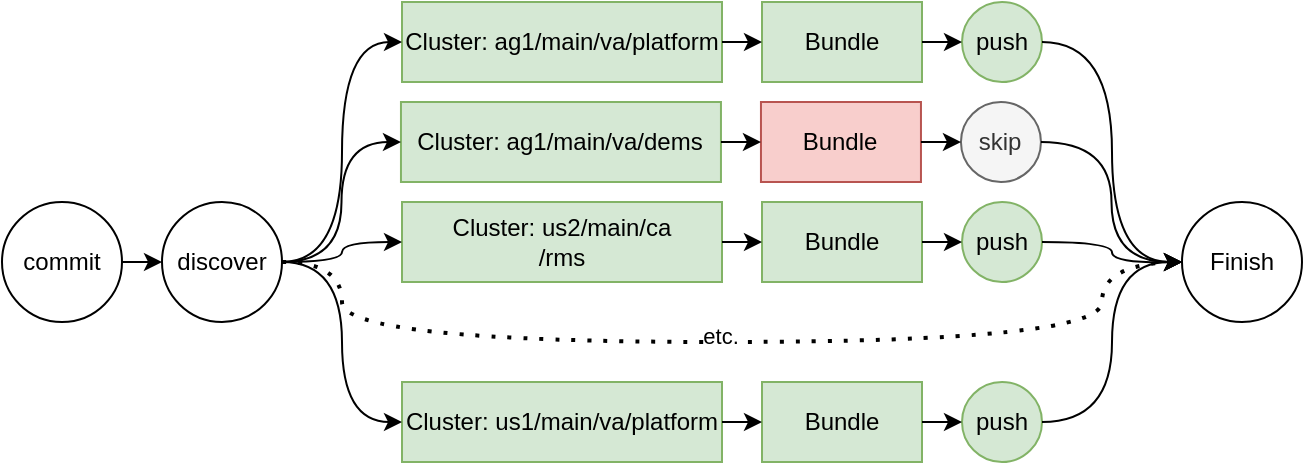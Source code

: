 <mxfile version="24.7.17">
  <diagram name="Page-1" id="ICtv4b7Ie-dXF2YXfRu3">
    <mxGraphModel dx="1257" dy="709" grid="1" gridSize="10" guides="1" tooltips="1" connect="1" arrows="1" fold="1" page="1" pageScale="1" pageWidth="850" pageHeight="1100" math="0" shadow="0">
      <root>
        <mxCell id="0" />
        <mxCell id="1" parent="0" />
        <mxCell id="GD8JbYU16s2vGa1B2hzp-1" value="commit" style="ellipse;whiteSpace=wrap;html=1;" vertex="1" parent="1">
          <mxGeometry x="80" y="510" width="60" height="60" as="geometry" />
        </mxCell>
        <mxCell id="GD8JbYU16s2vGa1B2hzp-2" value="discover" style="ellipse;whiteSpace=wrap;html=1;" vertex="1" parent="1">
          <mxGeometry x="160" y="510" width="60" height="60" as="geometry" />
        </mxCell>
        <mxCell id="GD8JbYU16s2vGa1B2hzp-5" value="Cluster: ag1/main/va/platform" style="rounded=0;whiteSpace=wrap;html=1;fillColor=#d5e8d4;strokeColor=#82b366;" vertex="1" parent="1">
          <mxGeometry x="280" y="410" width="160" height="40" as="geometry" />
        </mxCell>
        <mxCell id="GD8JbYU16s2vGa1B2hzp-6" value="Bundle" style="rounded=0;whiteSpace=wrap;html=1;fillColor=#d5e8d4;strokeColor=#82b366;" vertex="1" parent="1">
          <mxGeometry x="460" y="410" width="80" height="40" as="geometry" />
        </mxCell>
        <mxCell id="GD8JbYU16s2vGa1B2hzp-7" value="push" style="ellipse;whiteSpace=wrap;html=1;fillColor=#d5e8d4;strokeColor=#82b366;" vertex="1" parent="1">
          <mxGeometry x="560" y="410" width="40" height="40" as="geometry" />
        </mxCell>
        <mxCell id="GD8JbYU16s2vGa1B2hzp-8" value="&lt;div&gt;Finish&lt;/div&gt;" style="ellipse;whiteSpace=wrap;html=1;" vertex="1" parent="1">
          <mxGeometry x="670" y="510" width="60" height="60" as="geometry" />
        </mxCell>
        <mxCell id="GD8JbYU16s2vGa1B2hzp-9" value="" style="endArrow=classic;html=1;rounded=0;exitX=1;exitY=0.5;exitDx=0;exitDy=0;entryX=0;entryY=0.5;entryDx=0;entryDy=0;" edge="1" parent="1" source="GD8JbYU16s2vGa1B2hzp-1" target="GD8JbYU16s2vGa1B2hzp-2">
          <mxGeometry width="50" height="50" relative="1" as="geometry">
            <mxPoint x="370" y="620" as="sourcePoint" />
            <mxPoint x="420" y="570" as="targetPoint" />
          </mxGeometry>
        </mxCell>
        <mxCell id="GD8JbYU16s2vGa1B2hzp-10" value="" style="endArrow=classic;html=1;rounded=0;exitX=1;exitY=0.5;exitDx=0;exitDy=0;entryX=0;entryY=0.5;entryDx=0;entryDy=0;edgeStyle=orthogonalEdgeStyle;curved=1;" edge="1" parent="1" source="GD8JbYU16s2vGa1B2hzp-2" target="GD8JbYU16s2vGa1B2hzp-5">
          <mxGeometry width="50" height="50" relative="1" as="geometry">
            <mxPoint x="180" y="550" as="sourcePoint" />
            <mxPoint x="200" y="550" as="targetPoint" />
          </mxGeometry>
        </mxCell>
        <mxCell id="GD8JbYU16s2vGa1B2hzp-12" value="" style="endArrow=classic;html=1;rounded=0;exitX=1;exitY=0.5;exitDx=0;exitDy=0;entryX=0;entryY=0.5;entryDx=0;entryDy=0;" edge="1" parent="1" source="GD8JbYU16s2vGa1B2hzp-5" target="GD8JbYU16s2vGa1B2hzp-6">
          <mxGeometry width="50" height="50" relative="1" as="geometry">
            <mxPoint x="470" y="430" as="sourcePoint" />
            <mxPoint x="520" y="380" as="targetPoint" />
          </mxGeometry>
        </mxCell>
        <mxCell id="GD8JbYU16s2vGa1B2hzp-14" value="" style="endArrow=classic;html=1;rounded=0;exitX=1;exitY=0.5;exitDx=0;exitDy=0;entryX=0;entryY=0.5;entryDx=0;entryDy=0;" edge="1" parent="1" source="GD8JbYU16s2vGa1B2hzp-6" target="GD8JbYU16s2vGa1B2hzp-7">
          <mxGeometry width="50" height="50" relative="1" as="geometry">
            <mxPoint x="470" y="430" as="sourcePoint" />
            <mxPoint x="520" y="380" as="targetPoint" />
          </mxGeometry>
        </mxCell>
        <mxCell id="GD8JbYU16s2vGa1B2hzp-15" value="" style="endArrow=classic;html=1;rounded=0;exitX=1;exitY=0.5;exitDx=0;exitDy=0;entryX=0;entryY=0.5;entryDx=0;entryDy=0;edgeStyle=orthogonalEdgeStyle;curved=1;" edge="1" parent="1" source="GD8JbYU16s2vGa1B2hzp-7" target="GD8JbYU16s2vGa1B2hzp-8">
          <mxGeometry width="50" height="50" relative="1" as="geometry">
            <mxPoint x="470" y="460" as="sourcePoint" />
            <mxPoint x="520" y="410" as="targetPoint" />
          </mxGeometry>
        </mxCell>
        <mxCell id="GD8JbYU16s2vGa1B2hzp-23" value="Cluster: ag1/main/va/dems" style="rounded=0;whiteSpace=wrap;html=1;fillColor=#d5e8d4;strokeColor=#82b366;" vertex="1" parent="1">
          <mxGeometry x="279.48" y="460" width="160" height="40" as="geometry" />
        </mxCell>
        <mxCell id="GD8JbYU16s2vGa1B2hzp-24" value="Bundle" style="rounded=0;whiteSpace=wrap;html=1;fillColor=#f8cecc;strokeColor=#b85450;" vertex="1" parent="1">
          <mxGeometry x="459.48" y="460" width="80" height="40" as="geometry" />
        </mxCell>
        <mxCell id="GD8JbYU16s2vGa1B2hzp-25" value="skip" style="ellipse;whiteSpace=wrap;html=1;strokeColor=#666666;fillColor=#f5f5f5;fontColor=#333333;" vertex="1" parent="1">
          <mxGeometry x="559.48" y="460" width="40" height="40" as="geometry" />
        </mxCell>
        <mxCell id="GD8JbYU16s2vGa1B2hzp-26" value="" style="endArrow=classic;html=1;rounded=0;exitX=1;exitY=0.5;exitDx=0;exitDy=0;entryX=0;entryY=0.5;entryDx=0;entryDy=0;edgeStyle=orthogonalEdgeStyle;curved=1;" edge="1" parent="1" target="GD8JbYU16s2vGa1B2hzp-23" source="GD8JbYU16s2vGa1B2hzp-2">
          <mxGeometry width="50" height="50" relative="1" as="geometry">
            <mxPoint x="219.48" y="590" as="sourcePoint" />
            <mxPoint x="199.48" y="600" as="targetPoint" />
          </mxGeometry>
        </mxCell>
        <mxCell id="GD8JbYU16s2vGa1B2hzp-27" value="" style="endArrow=classic;html=1;rounded=0;exitX=1;exitY=0.5;exitDx=0;exitDy=0;entryX=0;entryY=0.5;entryDx=0;entryDy=0;" edge="1" parent="1" source="GD8JbYU16s2vGa1B2hzp-23" target="GD8JbYU16s2vGa1B2hzp-24">
          <mxGeometry width="50" height="50" relative="1" as="geometry">
            <mxPoint x="469.48" y="480" as="sourcePoint" />
            <mxPoint x="519.48" y="430" as="targetPoint" />
          </mxGeometry>
        </mxCell>
        <mxCell id="GD8JbYU16s2vGa1B2hzp-28" value="" style="endArrow=classic;html=1;rounded=0;exitX=1;exitY=0.5;exitDx=0;exitDy=0;entryX=0;entryY=0.5;entryDx=0;entryDy=0;" edge="1" parent="1" source="GD8JbYU16s2vGa1B2hzp-24" target="GD8JbYU16s2vGa1B2hzp-25">
          <mxGeometry width="50" height="50" relative="1" as="geometry">
            <mxPoint x="469.48" y="480" as="sourcePoint" />
            <mxPoint x="519.48" y="430" as="targetPoint" />
          </mxGeometry>
        </mxCell>
        <mxCell id="GD8JbYU16s2vGa1B2hzp-29" value="" style="endArrow=classic;html=1;rounded=0;exitX=1;exitY=0.5;exitDx=0;exitDy=0;entryX=0;entryY=0.5;entryDx=0;entryDy=0;edgeStyle=orthogonalEdgeStyle;curved=1;" edge="1" parent="1" source="GD8JbYU16s2vGa1B2hzp-25" target="GD8JbYU16s2vGa1B2hzp-8">
          <mxGeometry width="50" height="50" relative="1" as="geometry">
            <mxPoint x="469.48" y="510" as="sourcePoint" />
            <mxPoint x="669.48" y="590" as="targetPoint" />
          </mxGeometry>
        </mxCell>
        <mxCell id="GD8JbYU16s2vGa1B2hzp-30" value="&lt;div&gt;Cluster: us2/main/ca&lt;/div&gt;&lt;div&gt;/rms&lt;/div&gt;" style="rounded=0;whiteSpace=wrap;html=1;fillColor=#d5e8d4;strokeColor=#82b366;" vertex="1" parent="1">
          <mxGeometry x="280" y="510" width="160" height="40" as="geometry" />
        </mxCell>
        <mxCell id="GD8JbYU16s2vGa1B2hzp-31" value="Bundle" style="rounded=0;whiteSpace=wrap;html=1;fillColor=#d5e8d4;strokeColor=#82b366;" vertex="1" parent="1">
          <mxGeometry x="460" y="510" width="80" height="40" as="geometry" />
        </mxCell>
        <mxCell id="GD8JbYU16s2vGa1B2hzp-32" value="push" style="ellipse;whiteSpace=wrap;html=1;fillColor=#d5e8d4;strokeColor=#82b366;" vertex="1" parent="1">
          <mxGeometry x="560" y="510" width="40" height="40" as="geometry" />
        </mxCell>
        <mxCell id="GD8JbYU16s2vGa1B2hzp-33" value="" style="endArrow=classic;html=1;rounded=0;exitX=1;exitY=0.5;exitDx=0;exitDy=0;entryX=0;entryY=0.5;entryDx=0;entryDy=0;edgeStyle=orthogonalEdgeStyle;curved=1;" edge="1" parent="1" target="GD8JbYU16s2vGa1B2hzp-30" source="GD8JbYU16s2vGa1B2hzp-2">
          <mxGeometry width="50" height="50" relative="1" as="geometry">
            <mxPoint x="220" y="640" as="sourcePoint" />
            <mxPoint x="200" y="650" as="targetPoint" />
          </mxGeometry>
        </mxCell>
        <mxCell id="GD8JbYU16s2vGa1B2hzp-34" value="" style="endArrow=classic;html=1;rounded=0;exitX=1;exitY=0.5;exitDx=0;exitDy=0;entryX=0;entryY=0.5;entryDx=0;entryDy=0;" edge="1" parent="1" source="GD8JbYU16s2vGa1B2hzp-30" target="GD8JbYU16s2vGa1B2hzp-31">
          <mxGeometry width="50" height="50" relative="1" as="geometry">
            <mxPoint x="470" y="530" as="sourcePoint" />
            <mxPoint x="520" y="480" as="targetPoint" />
          </mxGeometry>
        </mxCell>
        <mxCell id="GD8JbYU16s2vGa1B2hzp-35" value="" style="endArrow=classic;html=1;rounded=0;exitX=1;exitY=0.5;exitDx=0;exitDy=0;entryX=0;entryY=0.5;entryDx=0;entryDy=0;" edge="1" parent="1" source="GD8JbYU16s2vGa1B2hzp-31" target="GD8JbYU16s2vGa1B2hzp-32">
          <mxGeometry width="50" height="50" relative="1" as="geometry">
            <mxPoint x="470" y="530" as="sourcePoint" />
            <mxPoint x="520" y="480" as="targetPoint" />
          </mxGeometry>
        </mxCell>
        <mxCell id="GD8JbYU16s2vGa1B2hzp-36" value="" style="endArrow=classic;html=1;rounded=0;exitX=1;exitY=0.5;exitDx=0;exitDy=0;edgeStyle=orthogonalEdgeStyle;curved=1;" edge="1" parent="1" source="GD8JbYU16s2vGa1B2hzp-32">
          <mxGeometry width="50" height="50" relative="1" as="geometry">
            <mxPoint x="470" y="560" as="sourcePoint" />
            <mxPoint x="670" y="540" as="targetPoint" />
          </mxGeometry>
        </mxCell>
        <mxCell id="GD8JbYU16s2vGa1B2hzp-38" value="Cluster: us1/main/va/platform" style="rounded=0;whiteSpace=wrap;html=1;fillColor=#d5e8d4;strokeColor=#82b366;" vertex="1" parent="1">
          <mxGeometry x="280" y="600" width="160" height="40" as="geometry" />
        </mxCell>
        <mxCell id="GD8JbYU16s2vGa1B2hzp-39" value="Bundle" style="rounded=0;whiteSpace=wrap;html=1;fillColor=#d5e8d4;strokeColor=#82b366;" vertex="1" parent="1">
          <mxGeometry x="460" y="600" width="80" height="40" as="geometry" />
        </mxCell>
        <mxCell id="GD8JbYU16s2vGa1B2hzp-40" value="push" style="ellipse;whiteSpace=wrap;html=1;fillColor=#d5e8d4;strokeColor=#82b366;" vertex="1" parent="1">
          <mxGeometry x="560" y="600" width="40" height="40" as="geometry" />
        </mxCell>
        <mxCell id="GD8JbYU16s2vGa1B2hzp-41" value="" style="endArrow=classic;html=1;rounded=0;exitX=1;exitY=0.5;exitDx=0;exitDy=0;entryX=0;entryY=0.5;entryDx=0;entryDy=0;edgeStyle=orthogonalEdgeStyle;curved=1;" edge="1" parent="1" target="GD8JbYU16s2vGa1B2hzp-38" source="GD8JbYU16s2vGa1B2hzp-2">
          <mxGeometry width="50" height="50" relative="1" as="geometry">
            <mxPoint x="220" y="630" as="sourcePoint" />
            <mxPoint x="200" y="740" as="targetPoint" />
          </mxGeometry>
        </mxCell>
        <mxCell id="GD8JbYU16s2vGa1B2hzp-42" value="" style="endArrow=classic;html=1;rounded=0;exitX=1;exitY=0.5;exitDx=0;exitDy=0;entryX=0;entryY=0.5;entryDx=0;entryDy=0;" edge="1" parent="1" source="GD8JbYU16s2vGa1B2hzp-38" target="GD8JbYU16s2vGa1B2hzp-39">
          <mxGeometry width="50" height="50" relative="1" as="geometry">
            <mxPoint x="470" y="620" as="sourcePoint" />
            <mxPoint x="520" y="570" as="targetPoint" />
          </mxGeometry>
        </mxCell>
        <mxCell id="GD8JbYU16s2vGa1B2hzp-43" value="" style="endArrow=classic;html=1;rounded=0;exitX=1;exitY=0.5;exitDx=0;exitDy=0;entryX=0;entryY=0.5;entryDx=0;entryDy=0;" edge="1" parent="1" source="GD8JbYU16s2vGa1B2hzp-39" target="GD8JbYU16s2vGa1B2hzp-40">
          <mxGeometry width="50" height="50" relative="1" as="geometry">
            <mxPoint x="470" y="620" as="sourcePoint" />
            <mxPoint x="520" y="570" as="targetPoint" />
          </mxGeometry>
        </mxCell>
        <mxCell id="GD8JbYU16s2vGa1B2hzp-44" value="" style="endArrow=classic;html=1;rounded=0;exitX=1;exitY=0.5;exitDx=0;exitDy=0;edgeStyle=orthogonalEdgeStyle;curved=1;entryX=0;entryY=0.5;entryDx=0;entryDy=0;" edge="1" parent="1" source="GD8JbYU16s2vGa1B2hzp-40" target="GD8JbYU16s2vGa1B2hzp-8">
          <mxGeometry width="50" height="50" relative="1" as="geometry">
            <mxPoint x="470" y="650" as="sourcePoint" />
            <mxPoint x="670" y="630" as="targetPoint" />
          </mxGeometry>
        </mxCell>
        <mxCell id="GD8JbYU16s2vGa1B2hzp-45" value="" style="endArrow=none;dashed=1;html=1;dashPattern=1 3;strokeWidth=2;rounded=0;exitX=1;exitY=0.5;exitDx=0;exitDy=0;entryX=0;entryY=0.5;entryDx=0;entryDy=0;edgeStyle=orthogonalEdgeStyle;curved=1;" edge="1" parent="1" source="GD8JbYU16s2vGa1B2hzp-2" target="GD8JbYU16s2vGa1B2hzp-8">
          <mxGeometry width="50" height="50" relative="1" as="geometry">
            <mxPoint x="470" y="460" as="sourcePoint" />
            <mxPoint x="520" y="410" as="targetPoint" />
            <Array as="points">
              <mxPoint x="250" y="540" />
              <mxPoint x="250" y="580" />
              <mxPoint x="630" y="580" />
              <mxPoint x="630" y="540" />
            </Array>
          </mxGeometry>
        </mxCell>
        <mxCell id="GD8JbYU16s2vGa1B2hzp-46" value="&lt;div&gt;etc.&lt;/div&gt;" style="edgeLabel;html=1;align=center;verticalAlign=middle;resizable=0;points=[];" vertex="1" connectable="0" parent="GD8JbYU16s2vGa1B2hzp-45">
          <mxGeometry x="-0.024" y="3" relative="1" as="geometry">
            <mxPoint as="offset" />
          </mxGeometry>
        </mxCell>
      </root>
    </mxGraphModel>
  </diagram>
</mxfile>

